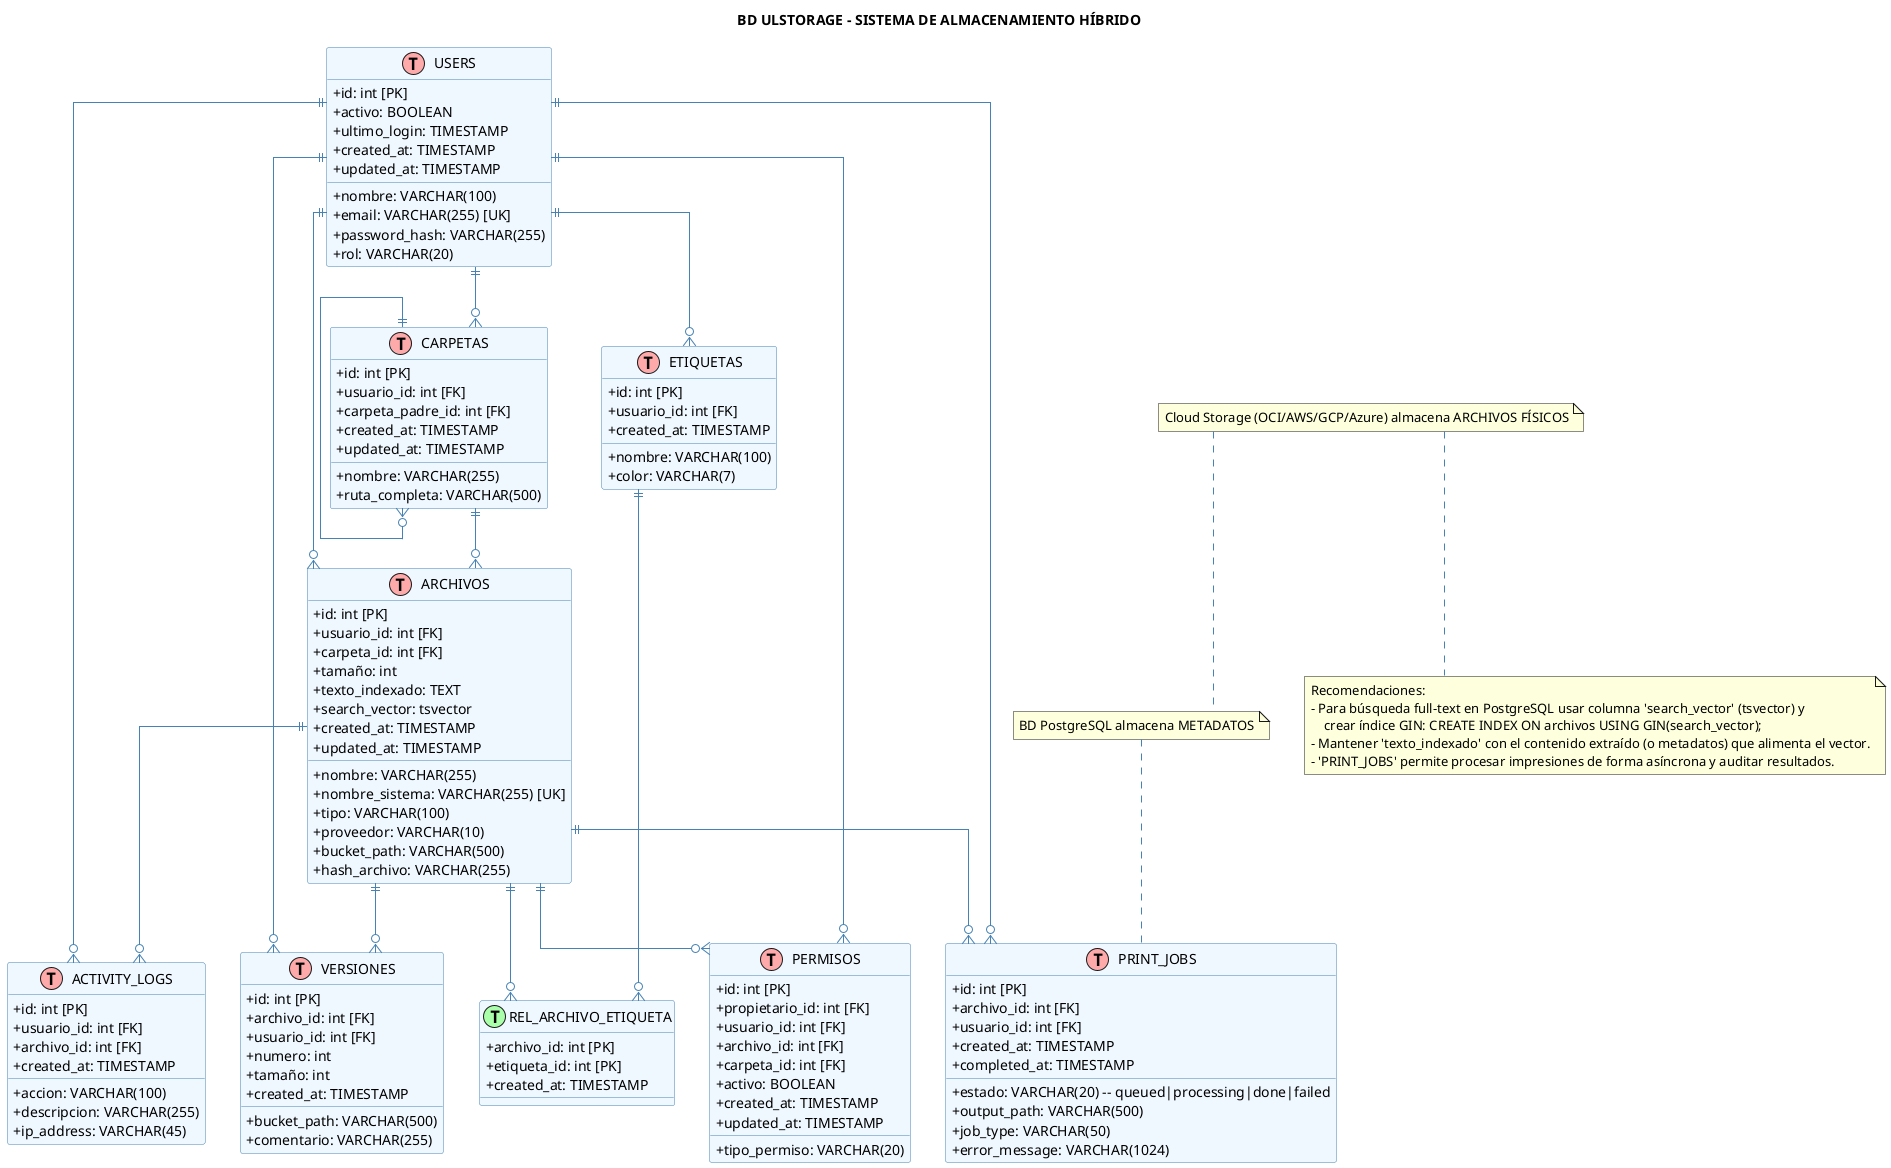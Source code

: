 @startuml BD_UlStorage_Simplificado

skinparam linetype ortho
skinparam classAttributeIconSize 0
skinparam class {
    BackgroundColor #F0F8FF
    BorderColor #4682B4
    ArrowColor #4682B4
}

class users as "USERS" << (T,#FFAAAA) >> {
    + id: int [PK]
    + nombre: VARCHAR(100)
    + email: VARCHAR(255) [UK]
    + password_hash: VARCHAR(255)
    + rol: VARCHAR(20)
    + activo: BOOLEAN
    + ultimo_login: TIMESTAMP
    + created_at: TIMESTAMP
    + updated_at: TIMESTAMP
}

class carpetas as "CARPETAS" << (T,#FFAAAA) >> {
    + id: int [PK]
    + usuario_id: int [FK]
    + carpeta_padre_id: int [FK]
    + nombre: VARCHAR(255)
    + ruta_completa: VARCHAR(500)
    + created_at: TIMESTAMP
    + updated_at: TIMESTAMP
}

class archivos as "ARCHIVOS" << (T,#FFAAAA) >> {
    + id: int [PK]
    + usuario_id: int [FK]
    + carpeta_id: int [FK]
    + nombre: VARCHAR(255)
    + nombre_sistema: VARCHAR(255) [UK]
    + tamaño: int
    + tipo: VARCHAR(100)
    + proveedor: VARCHAR(10)
    + bucket_path: VARCHAR(500)
    + hash_archivo: VARCHAR(255)
    + texto_indexado: TEXT
    +search_vector: tsvector
    + created_at: TIMESTAMP
    + updated_at: TIMESTAMP
}

class versiones as "VERSIONES" << (T,#FFAAAA) >> {
    + id: int [PK]
    + archivo_id: int [FK]
    + usuario_id: int [FK]
    + numero: int
    + tamaño: int
    + bucket_path: VARCHAR(500)
    + comentario: VARCHAR(255)
    + created_at: TIMESTAMP
}

class etiquetas as "ETIQUETAS" << (T,#FFAAAA) >> {
    + id: int [PK]
    + usuario_id: int [FK]
    + nombre: VARCHAR(100)
    + color: VARCHAR(7)
    + created_at: TIMESTAMP
}

class archivo_etiquetas as "REL_ARCHIVO_ETIQUETA" << (T,#AAFFAA) >> {
    + archivo_id: int [PK]
    + etiqueta_id: int [PK]
    + created_at: TIMESTAMP
}

class permisos as "PERMISOS" << (T,#FFAAAA) >> {
    + id: int [PK]
    + propietario_id: int [FK]
    + usuario_id: int [FK]
    + archivo_id: int [FK]
    + carpeta_id: int [FK]
    + tipo_permiso: VARCHAR(20)
    + activo: BOOLEAN
    + created_at: TIMESTAMP
    + updated_at: TIMESTAMP
}

class logs as "ACTIVITY_LOGS" << (T,#FFAAAA) >> {
    + id: int [PK]
    + usuario_id: int [FK]
    + accion: VARCHAR(100)
    + descripcion: VARCHAR(255)
    + archivo_id: int [FK]
    + ip_address: VARCHAR(45)
    + created_at: TIMESTAMP
}

class print_jobs as "PRINT_JOBS" << (T,#FFAAAA) >> {
    + id: int [PK]
    + archivo_id: int [FK]
    + usuario_id: int [FK]
    + estado: VARCHAR(20) -- queued|processing|done|failed
    + output_path: VARCHAR(500)
    + job_type: VARCHAR(50)
    + error_message: VARCHAR(1024)
    + created_at: TIMESTAMP
    + completed_at: TIMESTAMP
}

users ||--o{ carpetas
users ||--o{ archivos 
users ||--o{ etiquetas
users ||--o{ versiones
users ||--o{ permisos
users ||--o{ logs
users ||--o{ print_jobs

carpetas ||--o{ carpetas
carpetas ||--o{ archivos

archivos ||--o{ versiones
archivos ||--o{ archivo_etiquetas
archivos ||--o{ permisos
archivos ||--o{ logs
archivos ||--o{ print_jobs

etiquetas ||--o{ archivo_etiquetas

title **BD ULSTORAGE - SISTEMA DE ALMACENAMIENTO HÍBRIDO**
note top : BD PostgreSQL almacena METADATOS
note top : Cloud Storage (OCI/AWS/GCP/Azure) almacena ARCHIVOS FÍSICOS

note bottom
    Recomendaciones:
    - Para búsqueda full-text en PostgreSQL usar columna 'search_vector' (tsvector) y
        crear índice GIN: CREATE INDEX ON archivos USING GIN(search_vector);
    - Mantener 'texto_indexado' con el contenido extraído (o metadatos) que alimenta el vector.
    - 'PRINT_JOBS' permite procesar impresiones de forma asíncrona y auditar resultados.
end note

@enduml